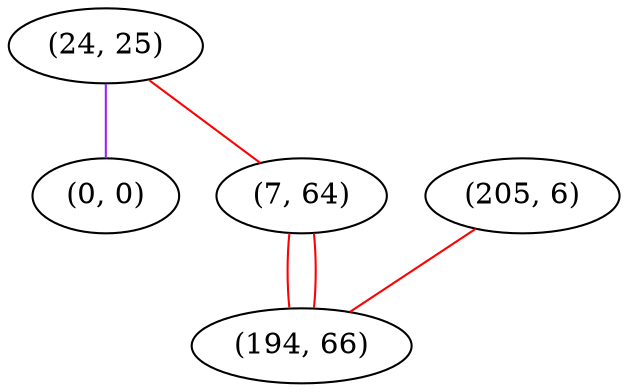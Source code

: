 graph "" {
"(24, 25)";
"(205, 6)";
"(0, 0)";
"(7, 64)";
"(194, 66)";
"(24, 25)" -- "(0, 0)"  [color=purple, key=0, weight=4];
"(24, 25)" -- "(7, 64)"  [color=red, key=0, weight=1];
"(205, 6)" -- "(194, 66)"  [color=red, key=0, weight=1];
"(7, 64)" -- "(194, 66)"  [color=red, key=0, weight=1];
"(7, 64)" -- "(194, 66)"  [color=red, key=1, weight=1];
}
